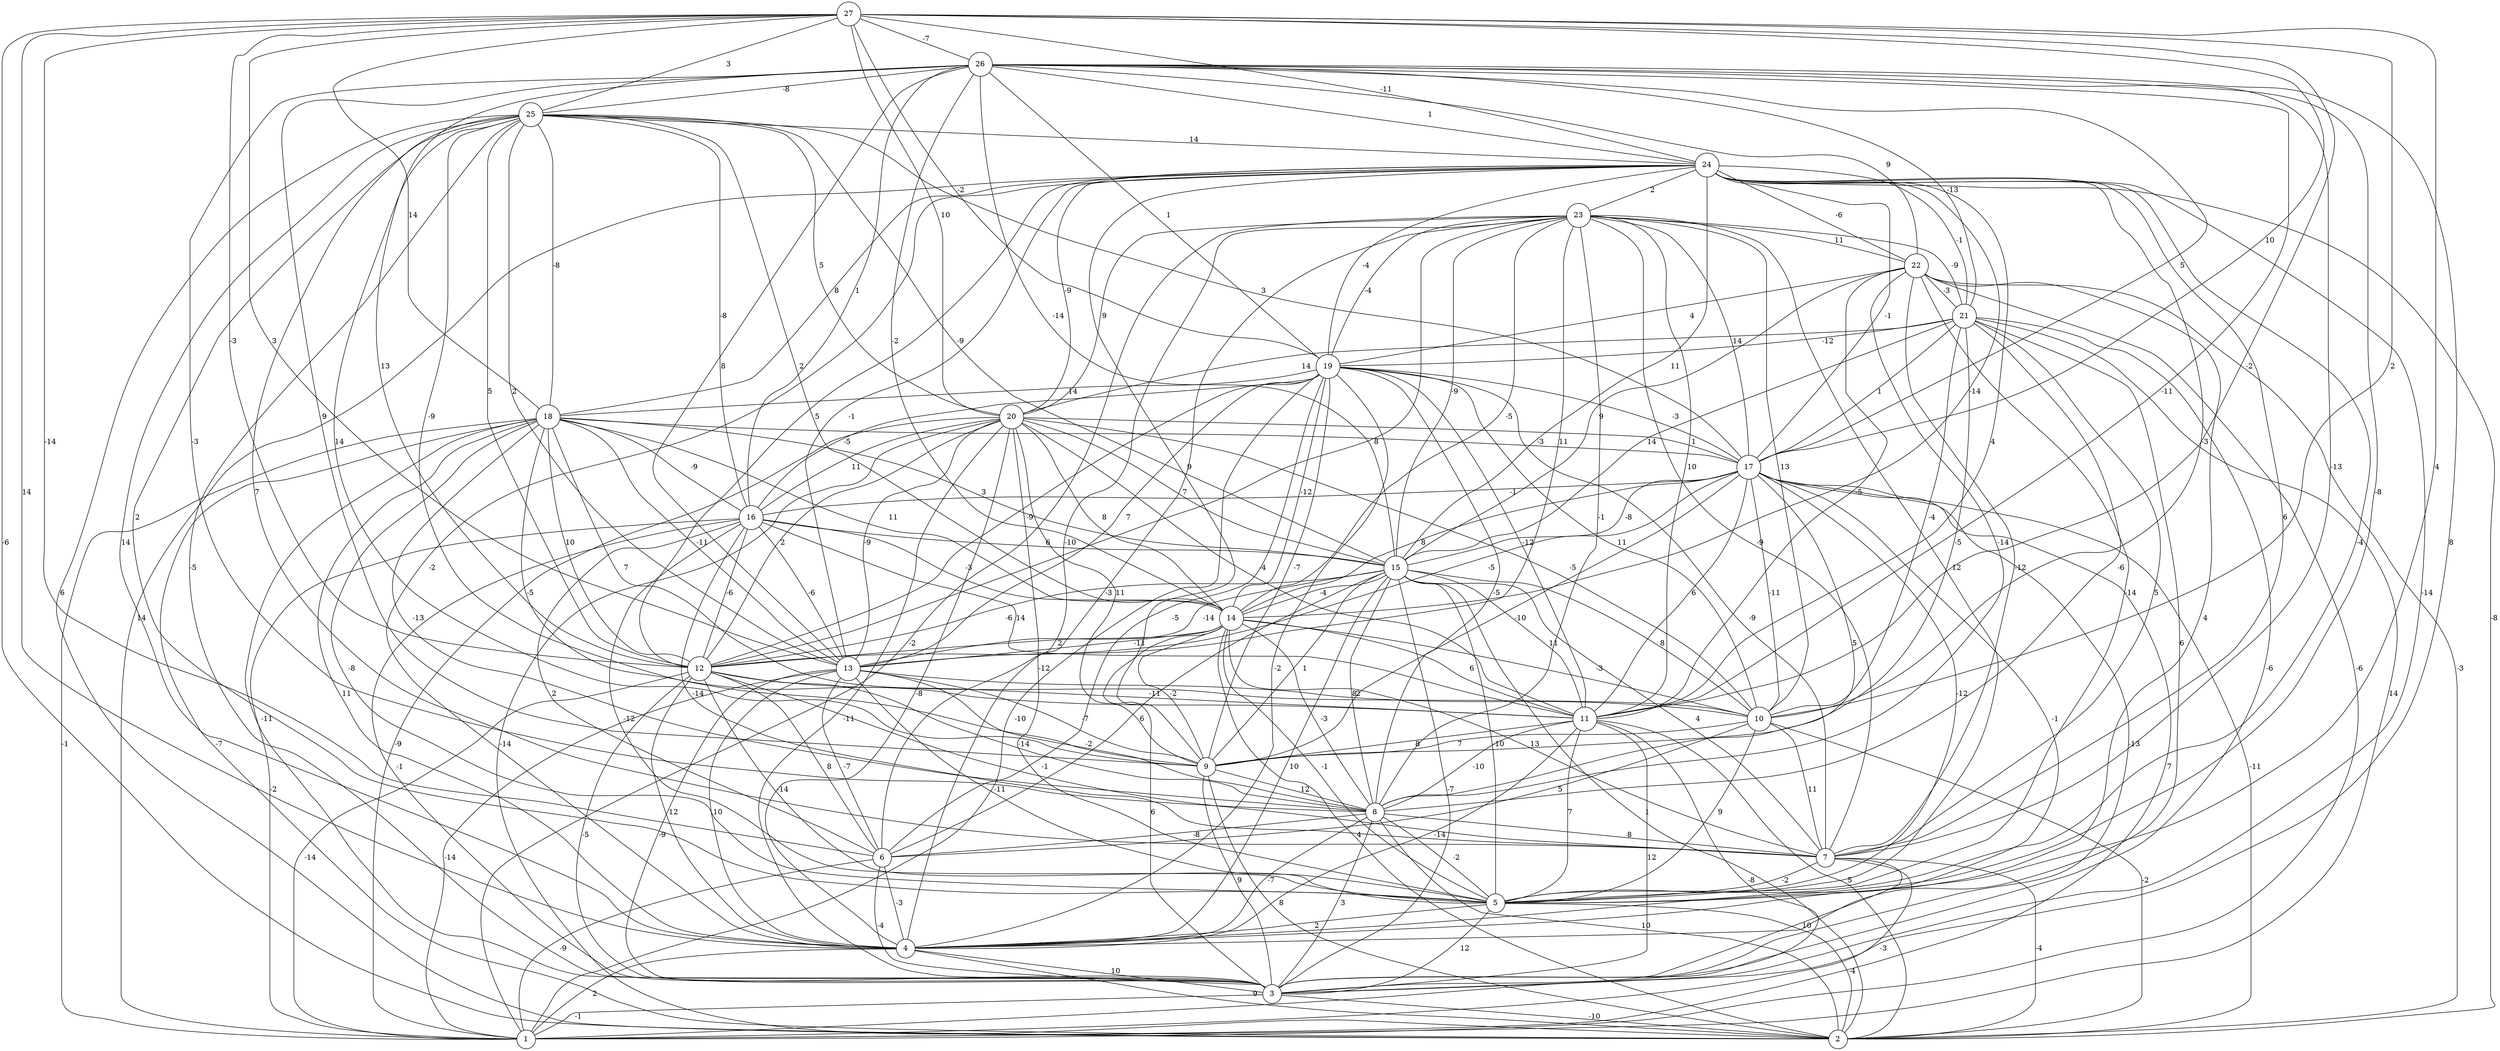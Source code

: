 graph { 
	 fontname="Helvetica,Arial,sans-serif" 
	 node [shape = circle]; 
	 27 -- 2 [label = "-6"];
	 27 -- 4 [label = "14"];
	 27 -- 5 [label = "4"];
	 27 -- 6 [label = "-14"];
	 27 -- 10 [label = "2"];
	 27 -- 11 [label = "-2"];
	 27 -- 12 [label = "-3"];
	 27 -- 13 [label = "3"];
	 27 -- 17 [label = "10"];
	 27 -- 18 [label = "14"];
	 27 -- 19 [label = "-2"];
	 27 -- 20 [label = "10"];
	 27 -- 24 [label = "-11"];
	 27 -- 25 [label = "3"];
	 27 -- 26 [label = "-7"];
	 26 -- 3 [label = "8"];
	 26 -- 5 [label = "-8"];
	 26 -- 7 [label = "-13"];
	 26 -- 8 [label = "-3"];
	 26 -- 9 [label = "9"];
	 26 -- 11 [label = "-11"];
	 26 -- 12 [label = "13"];
	 26 -- 13 [label = "8"];
	 26 -- 14 [label = "-2"];
	 26 -- 15 [label = "-14"];
	 26 -- 16 [label = "1"];
	 26 -- 17 [label = "5"];
	 26 -- 19 [label = "1"];
	 26 -- 21 [label = "-13"];
	 26 -- 22 [label = "9"];
	 26 -- 24 [label = "1"];
	 26 -- 25 [label = "-8"];
	 25 -- 2 [label = "6"];
	 25 -- 3 [label = "-5"];
	 25 -- 4 [label = "14"];
	 25 -- 5 [label = "2"];
	 25 -- 7 [label = "7"];
	 25 -- 9 [label = "14"];
	 25 -- 11 [label = "-9"];
	 25 -- 12 [label = "5"];
	 25 -- 13 [label = "2"];
	 25 -- 14 [label = "2"];
	 25 -- 15 [label = "-9"];
	 25 -- 16 [label = "-8"];
	 25 -- 17 [label = "3"];
	 25 -- 18 [label = "-8"];
	 25 -- 20 [label = "5"];
	 25 -- 24 [label = "14"];
	 24 -- 1 [label = "14"];
	 24 -- 2 [label = "-8"];
	 24 -- 3 [label = "-14"];
	 24 -- 4 [label = "-2"];
	 24 -- 5 [label = "-4"];
	 24 -- 7 [label = "6"];
	 24 -- 9 [label = "9"];
	 24 -- 10 [label = "-3"];
	 24 -- 11 [label = "4"];
	 24 -- 12 [label = "5"];
	 24 -- 13 [label = "-1"];
	 24 -- 14 [label = "-14"];
	 24 -- 15 [label = "11"];
	 24 -- 17 [label = "-1"];
	 24 -- 18 [label = "8"];
	 24 -- 19 [label = "-4"];
	 24 -- 20 [label = "-9"];
	 24 -- 21 [label = "-1"];
	 24 -- 22 [label = "-6"];
	 24 -- 23 [label = "2"];
	 23 -- 1 [label = "-2"];
	 23 -- 4 [label = "-3"];
	 23 -- 5 [label = "12"];
	 23 -- 6 [label = "-10"];
	 23 -- 7 [label = "-9"];
	 23 -- 8 [label = "-1"];
	 23 -- 10 [label = "13"];
	 23 -- 11 [label = "10"];
	 23 -- 12 [label = "8"];
	 23 -- 13 [label = "11"];
	 23 -- 14 [label = "-5"];
	 23 -- 15 [label = "-9"];
	 23 -- 17 [label = "14"];
	 23 -- 19 [label = "-4"];
	 23 -- 20 [label = "9"];
	 23 -- 21 [label = "-9"];
	 23 -- 22 [label = "11"];
	 22 -- 1 [label = "-6"];
	 22 -- 2 [label = "-3"];
	 22 -- 4 [label = "4"];
	 22 -- 5 [label = "-14"];
	 22 -- 7 [label = "-12"];
	 22 -- 8 [label = "-14"];
	 22 -- 11 [label = "-5"];
	 22 -- 15 [label = "9"];
	 22 -- 19 [label = "4"];
	 22 -- 21 [label = "-3"];
	 21 -- 1 [label = "14"];
	 21 -- 3 [label = "-6"];
	 21 -- 4 [label = "6"];
	 21 -- 7 [label = "5"];
	 21 -- 8 [label = "-6"];
	 21 -- 9 [label = "-5"];
	 21 -- 10 [label = "-4"];
	 21 -- 15 [label = "14"];
	 21 -- 17 [label = "1"];
	 21 -- 19 [label = "-12"];
	 21 -- 20 [label = "14"];
	 20 -- 1 [label = "-9"];
	 20 -- 2 [label = "-14"];
	 20 -- 3 [label = "-11"];
	 20 -- 4 [label = "-8"];
	 20 -- 5 [label = "-12"];
	 20 -- 9 [label = "11"];
	 20 -- 10 [label = "-5"];
	 20 -- 11 [label = "-4"];
	 20 -- 12 [label = "2"];
	 20 -- 13 [label = "-9"];
	 20 -- 14 [label = "8"];
	 20 -- 15 [label = "7"];
	 20 -- 16 [label = "11"];
	 20 -- 17 [label = "1"];
	 19 -- 1 [label = "-10"];
	 19 -- 4 [label = "-2"];
	 19 -- 6 [label = "-5"];
	 19 -- 7 [label = "-9"];
	 19 -- 8 [label = "-5"];
	 19 -- 9 [label = "-7"];
	 19 -- 10 [label = "11"];
	 19 -- 11 [label = "-12"];
	 19 -- 12 [label = "-9"];
	 19 -- 13 [label = "7"];
	 19 -- 14 [label = "-12"];
	 19 -- 16 [label = "-5"];
	 19 -- 17 [label = "-3"];
	 19 -- 18 [label = "14"];
	 18 -- 1 [label = "-1"];
	 18 -- 2 [label = "-7"];
	 18 -- 3 [label = "-11"];
	 18 -- 4 [label = "11"];
	 18 -- 5 [label = "-8"];
	 18 -- 8 [label = "-13"];
	 18 -- 9 [label = "-5"];
	 18 -- 10 [label = "7"];
	 18 -- 12 [label = "10"];
	 18 -- 13 [label = "-11"];
	 18 -- 14 [label = "11"];
	 18 -- 15 [label = "3"];
	 18 -- 16 [label = "-9"];
	 18 -- 17 [label = "-3"];
	 17 -- 1 [label = "7"];
	 17 -- 2 [label = "-11"];
	 17 -- 3 [label = "-13"];
	 17 -- 4 [label = "-1"];
	 17 -- 5 [label = "-12"];
	 17 -- 8 [label = "5"];
	 17 -- 9 [label = "-10"];
	 17 -- 10 [label = "-11"];
	 17 -- 11 [label = "6"];
	 17 -- 12 [label = "-5"];
	 17 -- 14 [label = "8"];
	 17 -- 15 [label = "-8"];
	 17 -- 16 [label = "-1"];
	 16 -- 1 [label = "-2"];
	 16 -- 3 [label = "-1"];
	 16 -- 5 [label = "-12"];
	 16 -- 6 [label = "2"];
	 16 -- 7 [label = "-14"];
	 16 -- 11 [label = "14"];
	 16 -- 12 [label = "-6"];
	 16 -- 13 [label = "-6"];
	 16 -- 14 [label = "-3"];
	 16 -- 15 [label = "6"];
	 15 -- 2 [label = "1"];
	 15 -- 3 [label = "-7"];
	 15 -- 4 [label = "10"];
	 15 -- 5 [label = "-10"];
	 15 -- 6 [label = "6"];
	 15 -- 7 [label = "4"];
	 15 -- 8 [label = "8"];
	 15 -- 9 [label = "1"];
	 15 -- 10 [label = "8"];
	 15 -- 11 [label = "11"];
	 15 -- 12 [label = "-6"];
	 15 -- 13 [label = "-14"];
	 15 -- 14 [label = "-4"];
	 14 -- 2 [label = "4"];
	 14 -- 3 [label = "6"];
	 14 -- 5 [label = "-1"];
	 14 -- 7 [label = "13"];
	 14 -- 8 [label = "-3"];
	 14 -- 9 [label = "-2"];
	 14 -- 10 [label = "-3"];
	 14 -- 11 [label = "6"];
	 14 -- 12 [label = "2"];
	 14 -- 13 [label = "-11"];
	 13 -- 1 [label = "-14"];
	 13 -- 3 [label = "-9"];
	 13 -- 4 [label = "10"];
	 13 -- 5 [label = "-11"];
	 13 -- 6 [label = "-7"];
	 13 -- 8 [label = "-2"];
	 13 -- 9 [label = "-7"];
	 13 -- 10 [label = "2"];
	 12 -- 1 [label = "-14"];
	 12 -- 3 [label = "-5"];
	 12 -- 4 [label = "12"];
	 12 -- 5 [label = "-14"];
	 12 -- 6 [label = "8"];
	 12 -- 7 [label = "-1"];
	 12 -- 8 [label = "-14"];
	 12 -- 11 [label = "-11"];
	 11 -- 1 [label = "-8"];
	 11 -- 2 [label = "5"];
	 11 -- 3 [label = "12"];
	 11 -- 4 [label = "-14"];
	 11 -- 5 [label = "7"];
	 11 -- 8 [label = "-10"];
	 11 -- 9 [label = "8"];
	 10 -- 2 [label = "-2"];
	 10 -- 5 [label = "9"];
	 10 -- 6 [label = "5"];
	 10 -- 7 [label = "11"];
	 10 -- 9 [label = "7"];
	 9 -- 2 [label = "8"];
	 9 -- 3 [label = "9"];
	 9 -- 8 [label = "12"];
	 8 -- 2 [label = "10"];
	 8 -- 3 [label = "3"];
	 8 -- 4 [label = "-7"];
	 8 -- 5 [label = "-2"];
	 8 -- 6 [label = "-8"];
	 8 -- 7 [label = "8"];
	 7 -- 1 [label = "-3"];
	 7 -- 2 [label = "-4"];
	 7 -- 3 [label = "10"];
	 7 -- 5 [label = "-2"];
	 6 -- 1 [label = "-9"];
	 6 -- 3 [label = "-4"];
	 6 -- 4 [label = "-3"];
	 5 -- 2 [label = "-4"];
	 5 -- 3 [label = "12"];
	 5 -- 4 [label = "2"];
	 4 -- 1 [label = "2"];
	 4 -- 2 [label = "9"];
	 4 -- 3 [label = "10"];
	 3 -- 1 [label = "-1"];
	 3 -- 2 [label = "-10"];
	 1;
	 2;
	 3;
	 4;
	 5;
	 6;
	 7;
	 8;
	 9;
	 10;
	 11;
	 12;
	 13;
	 14;
	 15;
	 16;
	 17;
	 18;
	 19;
	 20;
	 21;
	 22;
	 23;
	 24;
	 25;
	 26;
	 27;
}
